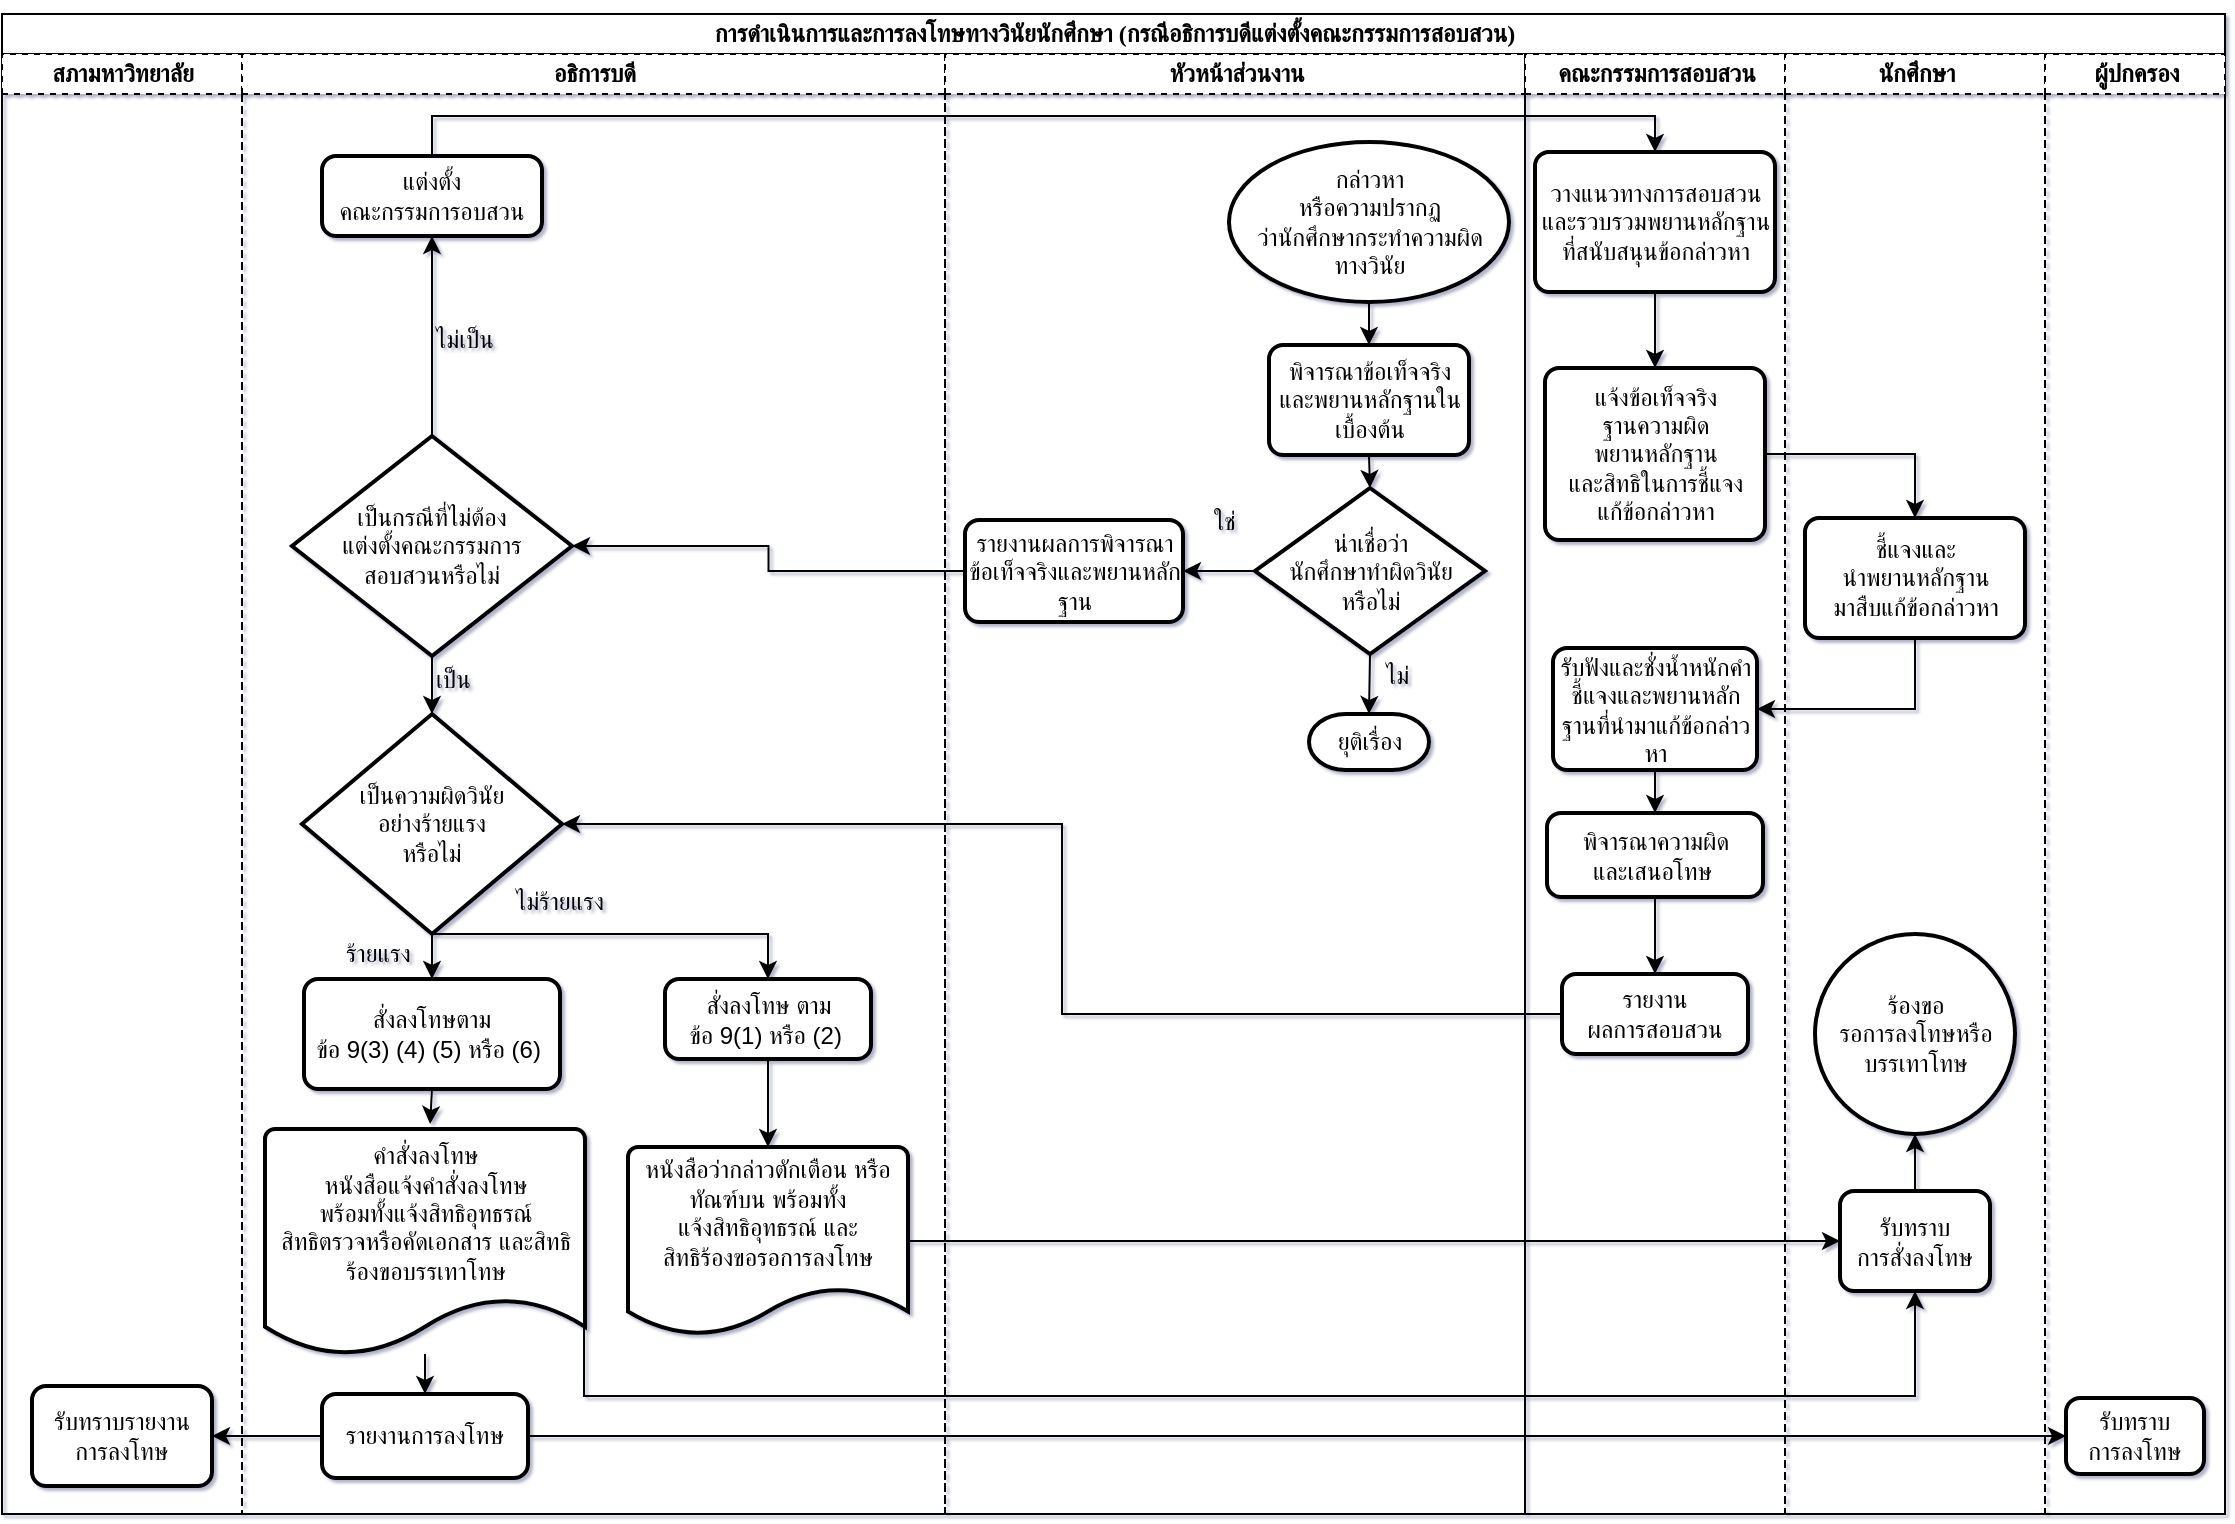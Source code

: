 <mxfile pages="1" version="11.2.2" type="github"><diagram name="Page-1" id="74e2e168-ea6b-b213-b513-2b3c1d86103e"><mxGraphModel dx="1422" dy="796" grid="1" gridSize="10" guides="1" tooltips="1" connect="1" arrows="1" fold="1" page="1" pageScale="1" pageWidth="1169" pageHeight="827" background="#ffffff" math="0" shadow="1"><root><mxCell id="0"/><mxCell id="1" parent="0"/><mxCell id="77e6c97f196da883-1" value="&lt;h2&gt;การดำเนินการและการลงโทษทางวินัยนักศึกษา (กรณีอธิการบดีแต่งตั้งคณะกรรมการสอบสวน)&lt;/h2&gt;" style="swimlane;html=1;childLayout=stackLayout;startSize=20;rounded=0;shadow=0;labelBackgroundColor=none;strokeColor=#000000;strokeWidth=1;fillColor=#ffffff;fontFamily=Verdana;fontSize=8;fontColor=#000000;align=center;collapsible=0;" parent="1" vertex="1"><mxGeometry x="40" y="40" width="1111.5" height="750" as="geometry"/></mxCell><mxCell id="77e6c97f196da883-2" value="สภามหาวิทยาลัย" style="swimlane;html=1;startSize=20;dashed=1;collapsible=0;" parent="77e6c97f196da883-1" vertex="1"><mxGeometry y="20" width="120" height="730" as="geometry"/></mxCell><mxCell id="bTSczDgSKepWpVIBPj-K-47" value="รับทราบรายงาน&lt;br&gt;การลงโทษ" style="rounded=1;whiteSpace=wrap;html=1;absoluteArcSize=1;arcSize=14;strokeWidth=2;shadow=0;glass=0;comic=0;gradientColor=none;" parent="77e6c97f196da883-2" vertex="1"><mxGeometry x="15" y="666" width="90" height="50" as="geometry"/></mxCell><mxCell id="77e6c97f196da883-3" value="อธิการบดี" style="swimlane;html=1;startSize=20;dashed=1;collapsible=0;" parent="77e6c97f196da883-1" vertex="1"><mxGeometry x="120" y="20" width="351.5" height="730" as="geometry"/></mxCell><mxCell id="pe5QY7K8raYPRxcurYrq-16" style="edgeStyle=orthogonalEdgeStyle;rounded=0;orthogonalLoop=1;jettySize=auto;html=1;exitX=0.5;exitY=1;exitDx=0;exitDy=0;entryX=0.516;entryY=-0.022;entryDx=0;entryDy=0;entryPerimeter=0;" parent="77e6c97f196da883-3" source="bTSczDgSKepWpVIBPj-K-37" target="bTSczDgSKepWpVIBPj-K-40" edge="1"><mxGeometry relative="1" as="geometry"/></mxCell><mxCell id="bTSczDgSKepWpVIBPj-K-37" value="สั่งลงโทษตาม&lt;br&gt;ข้อ 9(3) (4) (5) หรือ (6)&amp;nbsp;" style="rounded=1;whiteSpace=wrap;html=1;absoluteArcSize=1;arcSize=14;strokeWidth=2;" parent="77e6c97f196da883-3" vertex="1"><mxGeometry x="31" y="462.5" width="128" height="55" as="geometry"/></mxCell><mxCell id="pe5QY7K8raYPRxcurYrq-19" style="edgeStyle=orthogonalEdgeStyle;rounded=0;orthogonalLoop=1;jettySize=auto;html=1;" parent="77e6c97f196da883-3" source="bTSczDgSKepWpVIBPj-K-40" target="bTSczDgSKepWpVIBPj-K-49" edge="1"><mxGeometry relative="1" as="geometry"/></mxCell><mxCell id="bTSczDgSKepWpVIBPj-K-40" value="คำสั่งลงโทษ&lt;br&gt;หนังสือแจ้งคำสั่งลงโทษ&lt;br&gt;พร้อมทั้งแจ้งสิทธิอุทธรณ์ &lt;br&gt;สิทธิตรวจหรือคัดเอกสาร และสิทธิร้องขอบรรเทาโทษ&lt;br&gt;&lt;br&gt;&lt;br&gt;" style="strokeWidth=2;html=1;shape=mxgraph.flowchart.document2;whiteSpace=wrap;size=0.25;" parent="77e6c97f196da883-3" vertex="1"><mxGeometry x="11.5" y="537.5" width="160" height="113" as="geometry"/></mxCell><mxCell id="bTSczDgSKepWpVIBPj-K-49" value="รายงานการลงโทษ" style="rounded=1;whiteSpace=wrap;html=1;absoluteArcSize=1;arcSize=14;strokeWidth=2;shadow=0;glass=0;comic=0;gradientColor=none;" parent="77e6c97f196da883-3" vertex="1"><mxGeometry x="40" y="670" width="103" height="42" as="geometry"/></mxCell><mxCell id="bTSczDgSKepWpVIBPj-K-69" value="แต่งตั้ง&lt;br&gt;คณะกรรมการอบสวน" style="rounded=1;whiteSpace=wrap;html=1;absoluteArcSize=1;arcSize=14;strokeWidth=2;shadow=0;glass=0;comic=0;gradientColor=none;" parent="77e6c97f196da883-3" vertex="1"><mxGeometry x="40" y="51" width="110" height="40" as="geometry"/></mxCell><mxCell id="pe5QY7K8raYPRxcurYrq-11" style="edgeStyle=orthogonalEdgeStyle;rounded=0;orthogonalLoop=1;jettySize=auto;html=1;exitX=0.5;exitY=0;exitDx=0;exitDy=0;exitPerimeter=0;entryX=0.5;entryY=1;entryDx=0;entryDy=0;" parent="77e6c97f196da883-3" source="bTSczDgSKepWpVIBPj-K-6" target="bTSczDgSKepWpVIBPj-K-69" edge="1"><mxGeometry relative="1" as="geometry"/></mxCell><mxCell id="pe5QY7K8raYPRxcurYrq-14" style="edgeStyle=orthogonalEdgeStyle;rounded=0;orthogonalLoop=1;jettySize=auto;html=1;entryX=0.5;entryY=0;entryDx=0;entryDy=0;entryPerimeter=0;" parent="77e6c97f196da883-3" source="bTSczDgSKepWpVIBPj-K-6" target="bTSczDgSKepWpVIBPj-K-9" edge="1"><mxGeometry relative="1" as="geometry"/></mxCell><mxCell id="bTSczDgSKepWpVIBPj-K-6" value="เป็นกรณีที่ไม่ต้อง&lt;br&gt;แต่งตั้งคณะกรรมการ&lt;br&gt;สอบสวนหรือไม่" style="strokeWidth=2;html=1;shape=mxgraph.flowchart.decision;whiteSpace=wrap;" parent="77e6c97f196da883-3" vertex="1"><mxGeometry x="25" y="191" width="140" height="110" as="geometry"/></mxCell><mxCell id="pe5QY7K8raYPRxcurYrq-15" style="edgeStyle=orthogonalEdgeStyle;rounded=0;orthogonalLoop=1;jettySize=auto;html=1;entryX=0.5;entryY=0;entryDx=0;entryDy=0;" parent="77e6c97f196da883-3" source="bTSczDgSKepWpVIBPj-K-9" target="bTSczDgSKepWpVIBPj-K-37" edge="1"><mxGeometry relative="1" as="geometry"/></mxCell><mxCell id="bTSczDgSKepWpVIBPj-K-9" value="เป็นความผิดวินัย&lt;br&gt;อย่างร้ายแรง&lt;br&gt;หรือไม่" style="strokeWidth=2;html=1;shape=mxgraph.flowchart.decision;whiteSpace=wrap;" parent="77e6c97f196da883-3" vertex="1"><mxGeometry x="30" y="330" width="130" height="110" as="geometry"/></mxCell><mxCell id="pe5QY7K8raYPRxcurYrq-37" value="ร้ายแรง" style="text;html=1;resizable=0;points=[];autosize=1;align=left;verticalAlign=top;spacingTop=-4;" parent="77e6c97f196da883-3" vertex="1"><mxGeometry x="50" y="440" width="50" height="20" as="geometry"/></mxCell><mxCell id="bTSczDgSKepWpVIBPj-K-34" value="สั่งลงโทษ ตาม&lt;br&gt;ข้อ 9(1) หรือ (2)&amp;nbsp;" style="rounded=1;whiteSpace=wrap;html=1;absoluteArcSize=1;arcSize=14;strokeWidth=2;" parent="77e6c97f196da883-3" vertex="1"><mxGeometry x="211.5" y="462.5" width="103" height="40" as="geometry"/></mxCell><mxCell id="pe5QY7K8raYPRxcurYrq-25" style="edgeStyle=orthogonalEdgeStyle;rounded=0;orthogonalLoop=1;jettySize=auto;html=1;exitX=0.5;exitY=1;exitDx=0;exitDy=0;exitPerimeter=0;entryX=0.5;entryY=0;entryDx=0;entryDy=0;" parent="77e6c97f196da883-3" source="bTSczDgSKepWpVIBPj-K-9" target="bTSczDgSKepWpVIBPj-K-34" edge="1"><mxGeometry relative="1" as="geometry"><Array as="points"><mxPoint x="263" y="440"/></Array></mxGeometry></mxCell><mxCell id="bTSczDgSKepWpVIBPj-K-43" value="หนังสือว่ากล่าวตักเตือน หรือทัณฑ์บน พร้อมทั้ง&lt;br&gt;แจ้งสิทธิอุทธรณ์ และ&lt;br&gt;สิทธิร้องขอรอการลงโทษ&lt;br&gt;&lt;br&gt;&lt;br&gt;" style="strokeWidth=2;html=1;shape=mxgraph.flowchart.document2;whiteSpace=wrap;size=0.25;rounded=0;shadow=0;glass=0;comic=0;gradientColor=none;" parent="77e6c97f196da883-3" vertex="1"><mxGeometry x="193" y="546.5" width="140" height="94" as="geometry"/></mxCell><mxCell id="pe5QY7K8raYPRxcurYrq-28" style="edgeStyle=orthogonalEdgeStyle;rounded=0;orthogonalLoop=1;jettySize=auto;html=1;exitX=0.5;exitY=1;exitDx=0;exitDy=0;" parent="77e6c97f196da883-3" source="bTSczDgSKepWpVIBPj-K-34" target="bTSczDgSKepWpVIBPj-K-43" edge="1"><mxGeometry relative="1" as="geometry"/></mxCell><mxCell id="pe5QY7K8raYPRxcurYrq-34" value="เป็น" style="text;html=1;resizable=0;points=[];autosize=1;align=left;verticalAlign=top;spacingTop=-4;" parent="77e6c97f196da883-3" vertex="1"><mxGeometry x="95" y="303" width="30" height="20" as="geometry"/></mxCell><mxCell id="pe5QY7K8raYPRxcurYrq-35" value="ไม่เป็น" style="text;html=1;resizable=0;points=[];autosize=1;align=left;verticalAlign=top;spacingTop=-4;" parent="77e6c97f196da883-3" vertex="1"><mxGeometry x="95" y="133" width="50" height="20" as="geometry"/></mxCell><mxCell id="77e6c97f196da883-4" value="หัวหน้าส่วนงาน" style="swimlane;html=1;startSize=20;dashed=1;resizeWidth=1;resizeHeight=1;autosize=0;noLabel=0;recursiveResize=1;part=0;editable=1;overflow=visible;direction=east;rounded=0;shadow=0;glass=0;comic=0;gradientColor=none;labelBackgroundColor=none;labelBorderColor=none;collapsible=0;fixDash=0;" parent="77e6c97f196da883-1" vertex="1"><mxGeometry x="471.5" y="20" width="290" height="730" as="geometry"/></mxCell><mxCell id="ZBIa43cdO0KM9AxQtj31-1" style="edgeStyle=orthogonalEdgeStyle;rounded=0;orthogonalLoop=1;jettySize=auto;html=1;entryX=0.5;entryY=0;entryDx=0;entryDy=0;" parent="77e6c97f196da883-4" source="bTSczDgSKepWpVIBPj-K-1" target="bTSczDgSKepWpVIBPj-K-2" edge="1"><mxGeometry relative="1" as="geometry"/></mxCell><mxCell id="bTSczDgSKepWpVIBPj-K-1" value="กล่าวหา&lt;br&gt;หรือความปรากฏ&lt;br&gt;ว่านักศึกษากระทำความผิด&lt;br&gt;ทางวินัย" style="strokeWidth=2;html=1;shape=mxgraph.flowchart.start_1;whiteSpace=wrap;" parent="77e6c97f196da883-4" vertex="1"><mxGeometry x="142" y="44" width="140" height="80" as="geometry"/></mxCell><mxCell id="pe5QY7K8raYPRxcurYrq-7" style="edgeStyle=orthogonalEdgeStyle;rounded=0;orthogonalLoop=1;jettySize=auto;html=1;exitX=0.5;exitY=1;exitDx=0;exitDy=0;entryX=0.5;entryY=0;entryDx=0;entryDy=0;entryPerimeter=0;" parent="77e6c97f196da883-4" source="bTSczDgSKepWpVIBPj-K-2" target="bTSczDgSKepWpVIBPj-K-4" edge="1"><mxGeometry relative="1" as="geometry"/></mxCell><mxCell id="bTSczDgSKepWpVIBPj-K-2" value="พิจารณาข้อเท็จจริงและพยานหลักฐานในเบื้องต้น" style="rounded=1;whiteSpace=wrap;html=1;absoluteArcSize=1;arcSize=14;strokeWidth=2;" parent="77e6c97f196da883-4" vertex="1"><mxGeometry x="162" y="145.5" width="100" height="55" as="geometry"/></mxCell><mxCell id="pe5QY7K8raYPRxcurYrq-8" style="edgeStyle=orthogonalEdgeStyle;rounded=0;orthogonalLoop=1;jettySize=auto;html=1;exitX=0.5;exitY=1;exitDx=0;exitDy=0;exitPerimeter=0;entryX=0.5;entryY=0;entryDx=0;entryDy=0;entryPerimeter=0;" parent="77e6c97f196da883-4" source="bTSczDgSKepWpVIBPj-K-4" target="bTSczDgSKepWpVIBPj-K-5" edge="1"><mxGeometry relative="1" as="geometry"/></mxCell><mxCell id="ZBIa43cdO0KM9AxQtj31-2" style="edgeStyle=orthogonalEdgeStyle;rounded=0;orthogonalLoop=1;jettySize=auto;html=1;exitX=0;exitY=0.5;exitDx=0;exitDy=0;exitPerimeter=0;entryX=1;entryY=0.5;entryDx=0;entryDy=0;" parent="77e6c97f196da883-4" source="bTSczDgSKepWpVIBPj-K-4" target="pe5QY7K8raYPRxcurYrq-2" edge="1"><mxGeometry relative="1" as="geometry"/></mxCell><mxCell id="bTSczDgSKepWpVIBPj-K-4" value="น่าเชื่อว่า&lt;br&gt;นักศึกษาทำผิดวินัย&lt;br&gt;หรือไม่" style="strokeWidth=2;html=1;shape=mxgraph.flowchart.decision;whiteSpace=wrap;" parent="77e6c97f196da883-4" vertex="1"><mxGeometry x="155" y="217" width="115" height="83" as="geometry"/></mxCell><mxCell id="bTSczDgSKepWpVIBPj-K-5" value="ยุติเรื่อง" style="strokeWidth=2;html=1;shape=mxgraph.flowchart.terminator;whiteSpace=wrap;" parent="77e6c97f196da883-4" vertex="1"><mxGeometry x="182" y="330" width="60" height="28" as="geometry"/></mxCell><mxCell id="pe5QY7K8raYPRxcurYrq-2" value="รายงานผลการพิจารณา ข้อเท็จจริงและพยานหลักฐาน" style="rounded=1;whiteSpace=wrap;html=1;absoluteArcSize=1;arcSize=14;strokeWidth=2;" parent="77e6c97f196da883-4" vertex="1"><mxGeometry x="10" y="233" width="109" height="51" as="geometry"/></mxCell><mxCell id="pe5QY7K8raYPRxcurYrq-33" value="ใช่&lt;br&gt;" style="text;html=1;resizable=0;points=[];autosize=1;align=left;verticalAlign=top;spacingTop=-4;" parent="77e6c97f196da883-4" vertex="1"><mxGeometry x="132" y="224" width="30" height="20" as="geometry"/></mxCell><mxCell id="pe5QY7K8raYPRxcurYrq-32" value="ไม่" style="text;html=1;resizable=0;points=[];autosize=1;align=left;verticalAlign=top;spacingTop=-4;" parent="77e6c97f196da883-4" vertex="1"><mxGeometry x="218.5" y="301" width="30" height="20" as="geometry"/></mxCell><mxCell id="77e6c97f196da883-5" value="คณะกรรมการสอบสวน" style="swimlane;html=1;startSize=20;dashed=1;collapsible=0;" parent="77e6c97f196da883-1" vertex="1"><mxGeometry x="761.5" y="20" width="130" height="730" as="geometry"><mxRectangle x="620" y="20" width="140" height="730" as="alternateBounds"/></mxGeometry></mxCell><mxCell id="bTSczDgSKepWpVIBPj-K-11" value="แจ้งข้อเท็จจริง &lt;br&gt;ฐานความผิด &lt;br&gt;พยานหลักฐาน &lt;br&gt;และสิทธิในการชี้แจง&lt;br&gt;แก้ข้อกล่าวหา" style="rounded=1;whiteSpace=wrap;html=1;absoluteArcSize=1;arcSize=14;strokeWidth=2;" parent="77e6c97f196da883-5" vertex="1"><mxGeometry x="10" y="157" width="110" height="86" as="geometry"/></mxCell><mxCell id="fFQzvp7UBwiR5MDIr4nK-8" value="รายงาน&lt;br&gt;ผลการสอบสวน" style="rounded=1;whiteSpace=wrap;html=1;absoluteArcSize=1;arcSize=14;strokeWidth=2;" parent="77e6c97f196da883-5" vertex="1"><mxGeometry x="18.5" y="460" width="93" height="40" as="geometry"/></mxCell><mxCell id="vKnbN-pSKCqis6EFX5IT-4" style="edgeStyle=orthogonalEdgeStyle;rounded=0;orthogonalLoop=1;jettySize=auto;html=1;exitX=0.5;exitY=1;exitDx=0;exitDy=0;entryX=0.5;entryY=0;entryDx=0;entryDy=0;" edge="1" parent="77e6c97f196da883-5" source="vKnbN-pSKCqis6EFX5IT-1" target="bTSczDgSKepWpVIBPj-K-11"><mxGeometry relative="1" as="geometry"/></mxCell><mxCell id="vKnbN-pSKCqis6EFX5IT-1" value="วางแนวทางการสอบสวนและรวบรวมพยานหลักฐานที่สนับสนุนข้อกล่าวหา" style="rounded=1;whiteSpace=wrap;html=1;absoluteArcSize=1;arcSize=14;strokeWidth=2;" vertex="1" parent="77e6c97f196da883-5"><mxGeometry x="5" y="49" width="120" height="70" as="geometry"/></mxCell><mxCell id="vKnbN-pSKCqis6EFX5IT-8" style="edgeStyle=orthogonalEdgeStyle;rounded=0;orthogonalLoop=1;jettySize=auto;html=1;exitX=0.5;exitY=1;exitDx=0;exitDy=0;" edge="1" parent="77e6c97f196da883-5" source="vKnbN-pSKCqis6EFX5IT-5" target="vKnbN-pSKCqis6EFX5IT-6"><mxGeometry relative="1" as="geometry"/></mxCell><mxCell id="vKnbN-pSKCqis6EFX5IT-5" value="รับฟังและชั่งน้ำหนักคำชี้แจงและพยานหลักฐานที่นำมาแก้ข้อกล่าวหา" style="rounded=1;whiteSpace=wrap;html=1;absoluteArcSize=1;arcSize=14;strokeWidth=2;" vertex="1" parent="77e6c97f196da883-5"><mxGeometry x="14" y="297" width="102" height="61" as="geometry"/></mxCell><mxCell id="vKnbN-pSKCqis6EFX5IT-9" style="edgeStyle=orthogonalEdgeStyle;rounded=0;orthogonalLoop=1;jettySize=auto;html=1;exitX=0.5;exitY=1;exitDx=0;exitDy=0;entryX=0.5;entryY=0;entryDx=0;entryDy=0;" edge="1" parent="77e6c97f196da883-5" source="vKnbN-pSKCqis6EFX5IT-6" target="fFQzvp7UBwiR5MDIr4nK-8"><mxGeometry relative="1" as="geometry"/></mxCell><mxCell id="vKnbN-pSKCqis6EFX5IT-6" value="พิจารณาความผิด&lt;br&gt;และเสนอโทษ&amp;nbsp;" style="rounded=1;whiteSpace=wrap;html=1;absoluteArcSize=1;arcSize=14;strokeWidth=2;" vertex="1" parent="77e6c97f196da883-5"><mxGeometry x="11" y="379.5" width="108" height="42" as="geometry"/></mxCell><mxCell id="77e6c97f196da883-6" value="นักศึกษา" style="swimlane;html=1;startSize=20;dashed=1;collapsible=0;" parent="77e6c97f196da883-1" vertex="1"><mxGeometry x="891.5" y="20" width="130" height="730" as="geometry"/></mxCell><mxCell id="bTSczDgSKepWpVIBPj-K-13" value="ชี้แจงและ&lt;br&gt;นำพยานหลักฐาน&lt;br&gt;มาสืบแก้ข้อกล่าวหา" style="rounded=1;whiteSpace=wrap;html=1;absoluteArcSize=1;arcSize=14;strokeWidth=2;" parent="77e6c97f196da883-6" vertex="1"><mxGeometry x="10" y="232" width="110" height="60" as="geometry"/></mxCell><mxCell id="bTSczDgSKepWpVIBPj-K-58" value="รับทราบ&lt;br&gt;การสั่งลงโทษ" style="rounded=1;whiteSpace=wrap;html=1;absoluteArcSize=1;arcSize=14;strokeWidth=2;shadow=0;glass=0;comic=0;gradientColor=none;" parent="77e6c97f196da883-6" vertex="1"><mxGeometry x="27.5" y="568.5" width="75" height="50" as="geometry"/></mxCell><mxCell id="77e6c97f196da883-7" value="ผู้ปกครอง" style="swimlane;html=1;startSize=20;dashed=1;gradientColor=none;rounded=0;swimlaneLine=1;glass=0;comic=0;shadow=0;collapsible=0;" parent="77e6c97f196da883-1" vertex="1"><mxGeometry x="1021.5" y="20" width="90" height="730" as="geometry"/></mxCell><mxCell id="bTSczDgSKepWpVIBPj-K-51" value="รับทราบ&lt;br&gt;การลงโทษ" style="rounded=1;whiteSpace=wrap;html=1;absoluteArcSize=1;arcSize=14;strokeWidth=2;shadow=0;glass=0;comic=0;gradientColor=none;" parent="77e6c97f196da883-7" vertex="1"><mxGeometry x="10.5" y="672" width="69" height="38" as="geometry"/></mxCell><mxCell id="bTSczDgSKepWpVIBPj-K-29" style="edgeStyle=orthogonalEdgeStyle;rounded=0;orthogonalLoop=1;jettySize=auto;html=1;exitX=1;exitY=0.5;exitDx=0;exitDy=0;entryX=0.5;entryY=0;entryDx=0;entryDy=0;" parent="77e6c97f196da883-1" source="bTSczDgSKepWpVIBPj-K-11" target="bTSczDgSKepWpVIBPj-K-13" edge="1"><mxGeometry relative="1" as="geometry"/></mxCell><mxCell id="pe5QY7K8raYPRxcurYrq-13" style="edgeStyle=orthogonalEdgeStyle;rounded=0;orthogonalLoop=1;jettySize=auto;html=1;entryX=1;entryY=0.5;entryDx=0;entryDy=0;entryPerimeter=0;" parent="77e6c97f196da883-1" source="fFQzvp7UBwiR5MDIr4nK-8" target="bTSczDgSKepWpVIBPj-K-9" edge="1"><mxGeometry relative="1" as="geometry"/></mxCell><mxCell id="pe5QY7K8raYPRxcurYrq-20" style="edgeStyle=orthogonalEdgeStyle;rounded=0;orthogonalLoop=1;jettySize=auto;html=1;exitX=0;exitY=0.5;exitDx=0;exitDy=0;entryX=1;entryY=0.5;entryDx=0;entryDy=0;" parent="77e6c97f196da883-1" source="bTSczDgSKepWpVIBPj-K-49" target="bTSczDgSKepWpVIBPj-K-47" edge="1"><mxGeometry relative="1" as="geometry"/></mxCell><mxCell id="pe5QY7K8raYPRxcurYrq-21" style="edgeStyle=orthogonalEdgeStyle;rounded=0;orthogonalLoop=1;jettySize=auto;html=1;exitX=1;exitY=0.5;exitDx=0;exitDy=0;entryX=0;entryY=0.5;entryDx=0;entryDy=0;" parent="77e6c97f196da883-1" source="bTSczDgSKepWpVIBPj-K-49" target="bTSczDgSKepWpVIBPj-K-51" edge="1"><mxGeometry relative="1" as="geometry"/></mxCell><mxCell id="pe5QY7K8raYPRxcurYrq-22" style="edgeStyle=orthogonalEdgeStyle;rounded=0;orthogonalLoop=1;jettySize=auto;html=1;entryX=0.5;entryY=1;entryDx=0;entryDy=0;exitX=0.997;exitY=0.863;exitDx=0;exitDy=0;exitPerimeter=0;" parent="77e6c97f196da883-1" source="bTSczDgSKepWpVIBPj-K-40" target="bTSczDgSKepWpVIBPj-K-58" edge="1"><mxGeometry relative="1" as="geometry"><Array as="points"><mxPoint x="291" y="691"/><mxPoint x="957" y="691"/></Array></mxGeometry></mxCell><mxCell id="pe5QY7K8raYPRxcurYrq-23" style="edgeStyle=orthogonalEdgeStyle;rounded=0;orthogonalLoop=1;jettySize=auto;html=1;entryX=0;entryY=0.5;entryDx=0;entryDy=0;" parent="77e6c97f196da883-1" source="bTSczDgSKepWpVIBPj-K-43" target="bTSczDgSKepWpVIBPj-K-58" edge="1"><mxGeometry relative="1" as="geometry"/></mxCell><mxCell id="ZBIa43cdO0KM9AxQtj31-3" style="edgeStyle=orthogonalEdgeStyle;rounded=0;orthogonalLoop=1;jettySize=auto;html=1;entryX=1;entryY=0.5;entryDx=0;entryDy=0;entryPerimeter=0;" parent="77e6c97f196da883-1" source="pe5QY7K8raYPRxcurYrq-2" target="bTSczDgSKepWpVIBPj-K-6" edge="1"><mxGeometry relative="1" as="geometry"/></mxCell><mxCell id="vKnbN-pSKCqis6EFX5IT-3" style="edgeStyle=orthogonalEdgeStyle;rounded=0;orthogonalLoop=1;jettySize=auto;html=1;exitX=0.5;exitY=0;exitDx=0;exitDy=0;entryX=0.5;entryY=0;entryDx=0;entryDy=0;" edge="1" parent="77e6c97f196da883-1" source="bTSczDgSKepWpVIBPj-K-69" target="vKnbN-pSKCqis6EFX5IT-1"><mxGeometry relative="1" as="geometry"/></mxCell><mxCell id="vKnbN-pSKCqis6EFX5IT-10" style="edgeStyle=orthogonalEdgeStyle;rounded=0;orthogonalLoop=1;jettySize=auto;html=1;exitX=0.5;exitY=1;exitDx=0;exitDy=0;entryX=1;entryY=0.5;entryDx=0;entryDy=0;" edge="1" parent="77e6c97f196da883-1" source="bTSczDgSKepWpVIBPj-K-13" target="vKnbN-pSKCqis6EFX5IT-5"><mxGeometry relative="1" as="geometry"/></mxCell><mxCell id="pe5QY7K8raYPRxcurYrq-36" value="ไม่ร้ายแรง" style="text;html=1;resizable=0;points=[];autosize=1;align=left;verticalAlign=top;spacingTop=-4;" parent="1" vertex="1"><mxGeometry x="295" y="474" width="60" height="20" as="geometry"/></mxCell><mxCell id="pe5QY7K8raYPRxcurYrq-40" value="ร้องขอ&lt;br&gt;รอการลงโทษหรือบรรเทาโทษ" style="strokeWidth=2;html=1;shape=mxgraph.flowchart.start_2;whiteSpace=wrap;" parent="1" vertex="1"><mxGeometry x="946.5" y="500" width="100" height="100" as="geometry"/></mxCell><mxCell id="pe5QY7K8raYPRxcurYrq-41" style="edgeStyle=orthogonalEdgeStyle;rounded=0;orthogonalLoop=1;jettySize=auto;html=1;exitX=0.5;exitY=0;exitDx=0;exitDy=0;entryX=0.5;entryY=1;entryDx=0;entryDy=0;entryPerimeter=0;" parent="1" source="bTSczDgSKepWpVIBPj-K-58" target="pe5QY7K8raYPRxcurYrq-40" edge="1"><mxGeometry relative="1" as="geometry"/></mxCell></root></mxGraphModel></diagram></mxfile>
